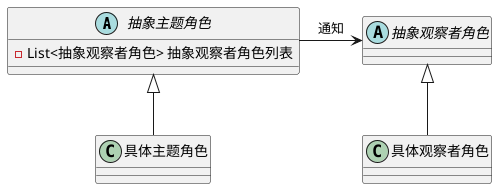 @startuml


abstract 抽象主题角色{
    - List<抽象观察者角色> 抽象观察者角色列表
}
abstract 抽象观察者角色
class 具体主题角色
class 具体观察者角色

具体主题角色 -u-|> 抽象主题角色
具体观察者角色 -u-|> 抽象观察者角色
抽象主题角色 -r-> 抽象观察者角色 : 通知

@enduml

